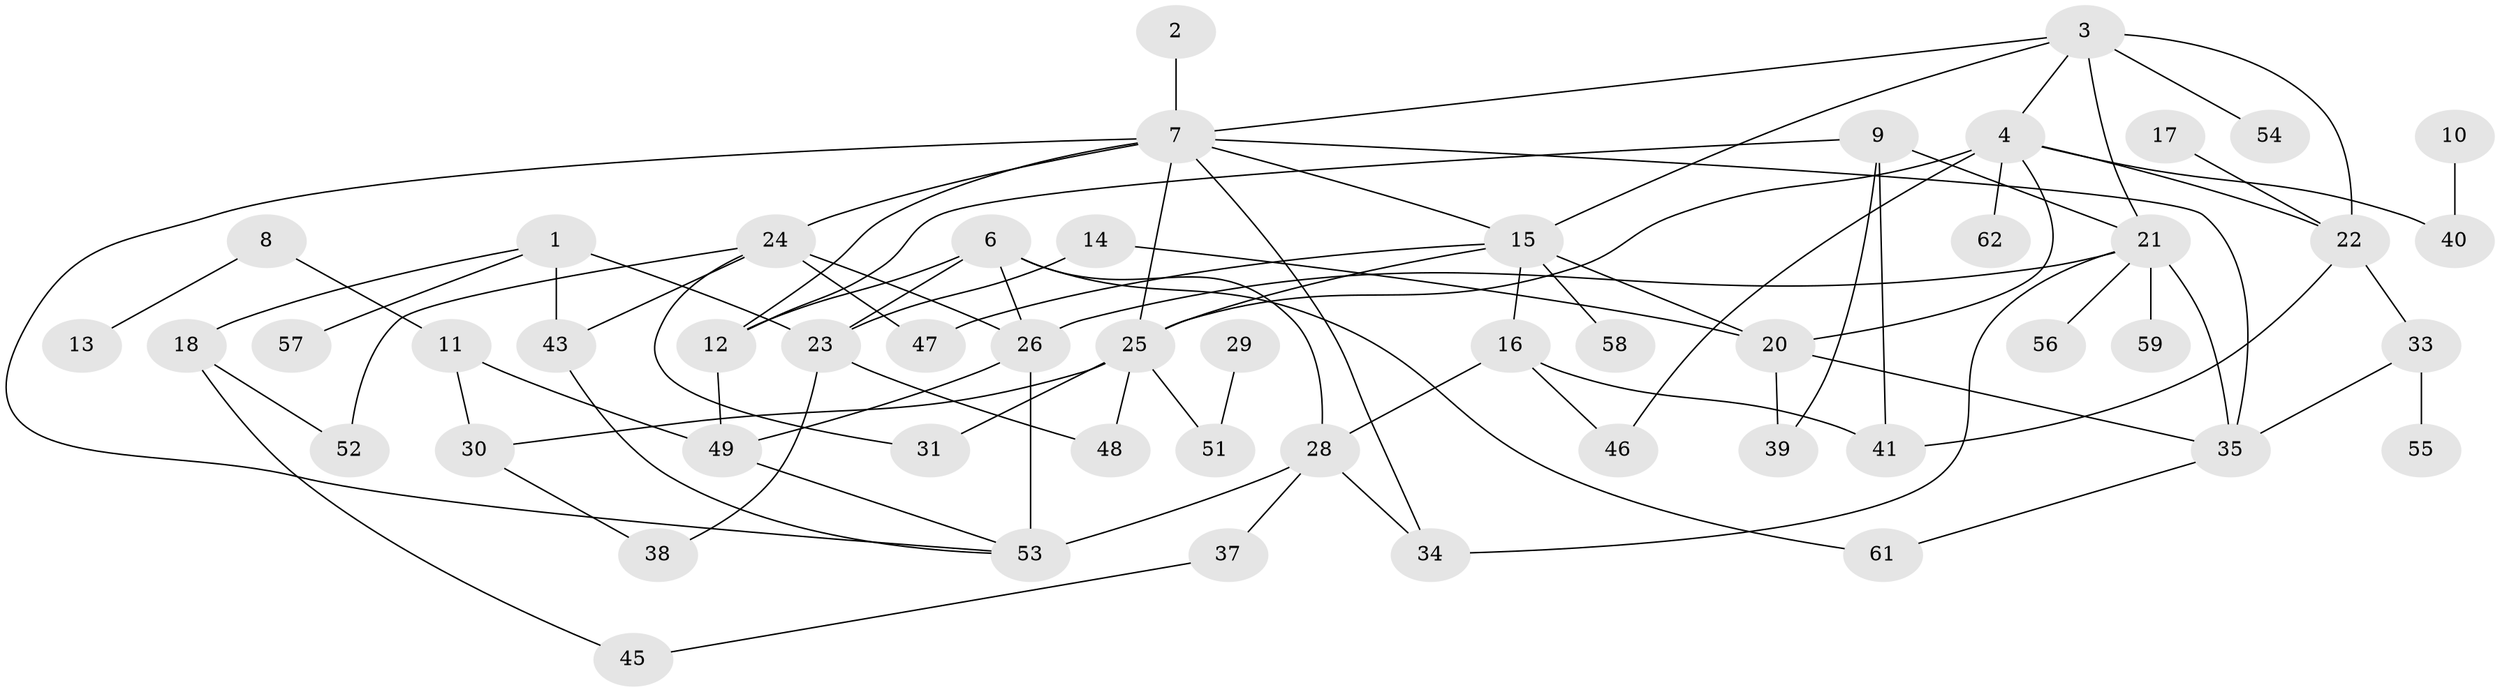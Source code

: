 // original degree distribution, {3: 0.176, 1: 0.208, 4: 0.12, 5: 0.072, 0: 0.072, 2: 0.32, 6: 0.016, 8: 0.008, 7: 0.008}
// Generated by graph-tools (version 1.1) at 2025/33/03/09/25 02:33:34]
// undirected, 53 vertices, 85 edges
graph export_dot {
graph [start="1"]
  node [color=gray90,style=filled];
  1;
  2;
  3;
  4;
  6;
  7;
  8;
  9;
  10;
  11;
  12;
  13;
  14;
  15;
  16;
  17;
  18;
  20;
  21;
  22;
  23;
  24;
  25;
  26;
  28;
  29;
  30;
  31;
  33;
  34;
  35;
  37;
  38;
  39;
  40;
  41;
  43;
  45;
  46;
  47;
  48;
  49;
  51;
  52;
  53;
  54;
  55;
  56;
  57;
  58;
  59;
  61;
  62;
  1 -- 18 [weight=1.0];
  1 -- 23 [weight=1.0];
  1 -- 43 [weight=1.0];
  1 -- 57 [weight=1.0];
  2 -- 7 [weight=1.0];
  3 -- 4 [weight=1.0];
  3 -- 7 [weight=1.0];
  3 -- 15 [weight=1.0];
  3 -- 21 [weight=1.0];
  3 -- 22 [weight=2.0];
  3 -- 54 [weight=1.0];
  4 -- 20 [weight=1.0];
  4 -- 22 [weight=1.0];
  4 -- 25 [weight=1.0];
  4 -- 40 [weight=1.0];
  4 -- 46 [weight=1.0];
  4 -- 62 [weight=1.0];
  6 -- 12 [weight=1.0];
  6 -- 23 [weight=2.0];
  6 -- 26 [weight=1.0];
  6 -- 28 [weight=1.0];
  6 -- 61 [weight=1.0];
  7 -- 12 [weight=1.0];
  7 -- 15 [weight=1.0];
  7 -- 24 [weight=2.0];
  7 -- 25 [weight=1.0];
  7 -- 34 [weight=1.0];
  7 -- 35 [weight=1.0];
  7 -- 53 [weight=1.0];
  8 -- 11 [weight=1.0];
  8 -- 13 [weight=1.0];
  9 -- 12 [weight=1.0];
  9 -- 21 [weight=1.0];
  9 -- 39 [weight=1.0];
  9 -- 41 [weight=1.0];
  10 -- 40 [weight=1.0];
  11 -- 30 [weight=2.0];
  11 -- 49 [weight=1.0];
  12 -- 49 [weight=1.0];
  14 -- 20 [weight=1.0];
  14 -- 23 [weight=1.0];
  15 -- 16 [weight=1.0];
  15 -- 20 [weight=2.0];
  15 -- 25 [weight=1.0];
  15 -- 47 [weight=1.0];
  15 -- 58 [weight=1.0];
  16 -- 28 [weight=1.0];
  16 -- 41 [weight=1.0];
  16 -- 46 [weight=1.0];
  17 -- 22 [weight=1.0];
  18 -- 45 [weight=1.0];
  18 -- 52 [weight=1.0];
  20 -- 35 [weight=1.0];
  20 -- 39 [weight=1.0];
  21 -- 26 [weight=1.0];
  21 -- 34 [weight=1.0];
  21 -- 35 [weight=1.0];
  21 -- 56 [weight=1.0];
  21 -- 59 [weight=1.0];
  22 -- 33 [weight=1.0];
  22 -- 41 [weight=1.0];
  23 -- 38 [weight=1.0];
  23 -- 48 [weight=1.0];
  24 -- 26 [weight=1.0];
  24 -- 31 [weight=1.0];
  24 -- 43 [weight=1.0];
  24 -- 47 [weight=1.0];
  24 -- 52 [weight=1.0];
  25 -- 30 [weight=1.0];
  25 -- 31 [weight=1.0];
  25 -- 48 [weight=1.0];
  25 -- 51 [weight=1.0];
  26 -- 49 [weight=1.0];
  26 -- 53 [weight=3.0];
  28 -- 34 [weight=1.0];
  28 -- 37 [weight=1.0];
  28 -- 53 [weight=1.0];
  29 -- 51 [weight=1.0];
  30 -- 38 [weight=1.0];
  33 -- 35 [weight=1.0];
  33 -- 55 [weight=1.0];
  35 -- 61 [weight=1.0];
  37 -- 45 [weight=1.0];
  43 -- 53 [weight=1.0];
  49 -- 53 [weight=1.0];
}
